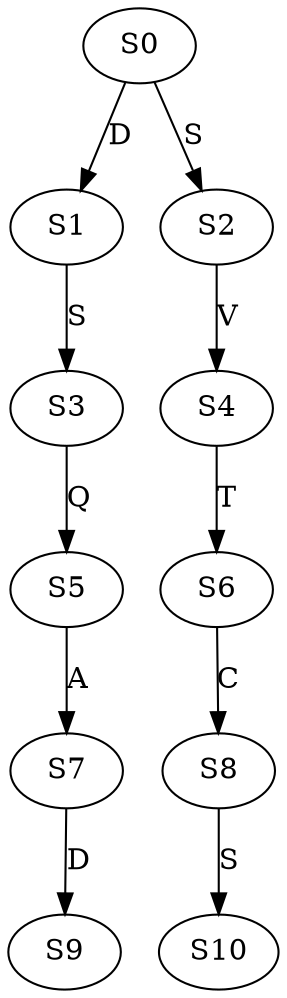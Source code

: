 strict digraph  {
	S0 -> S1 [ label = D ];
	S0 -> S2 [ label = S ];
	S1 -> S3 [ label = S ];
	S2 -> S4 [ label = V ];
	S3 -> S5 [ label = Q ];
	S4 -> S6 [ label = T ];
	S5 -> S7 [ label = A ];
	S6 -> S8 [ label = C ];
	S7 -> S9 [ label = D ];
	S8 -> S10 [ label = S ];
}
